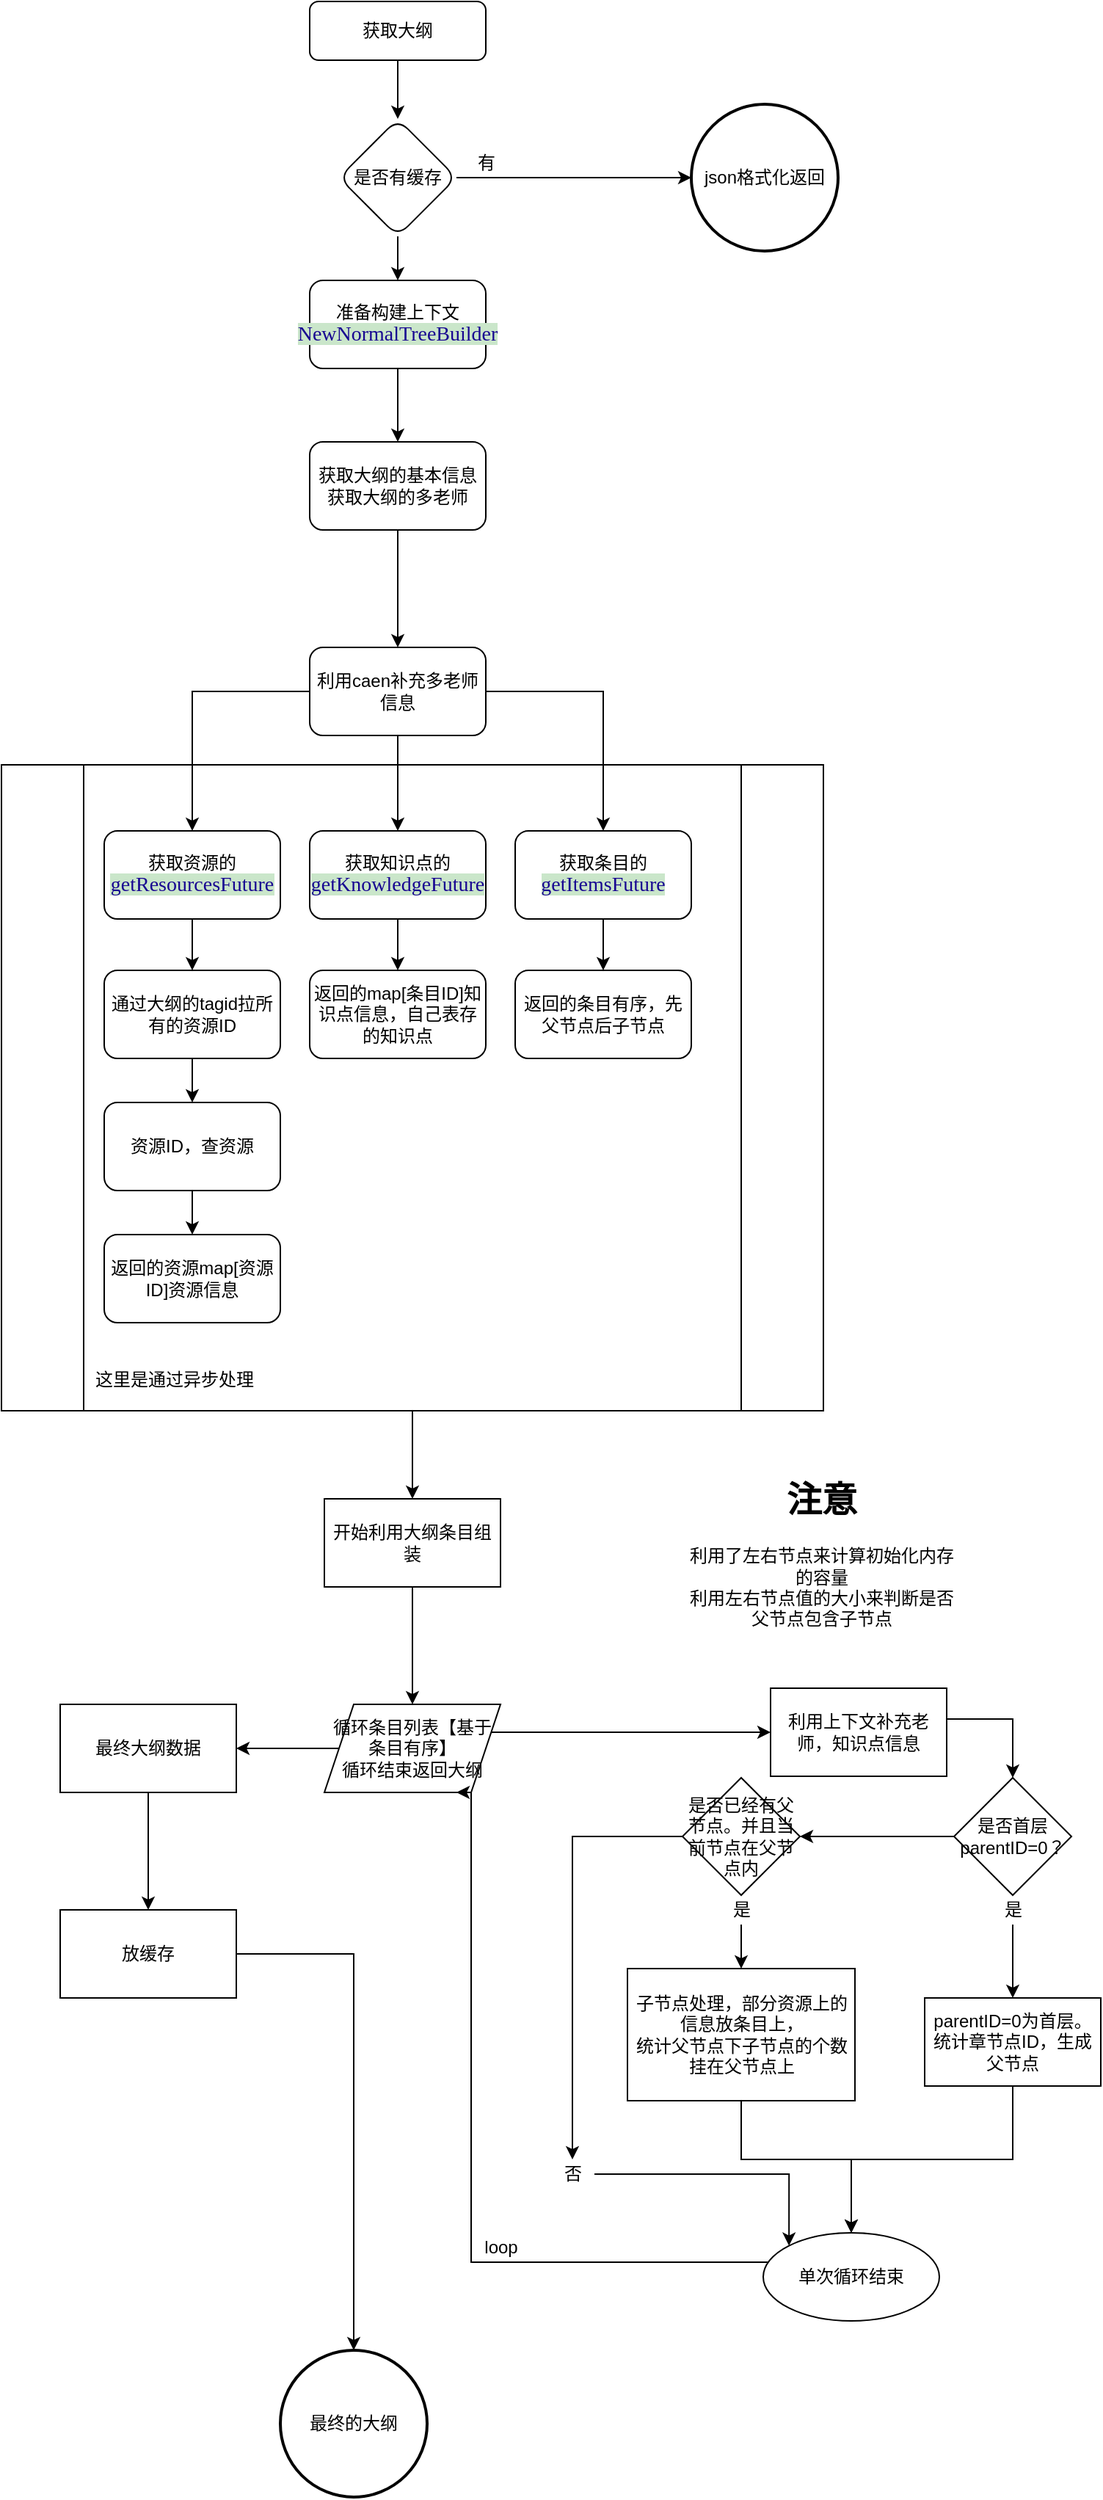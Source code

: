 <mxfile version="15.5.8" type="github">
  <diagram id="C5RBs43oDa-KdzZeNtuy" name="Page-1">
    <mxGraphModel dx="1422" dy="762" grid="1" gridSize="10" guides="1" tooltips="1" connect="1" arrows="1" fold="1" page="1" pageScale="1" pageWidth="827" pageHeight="1169" math="0" shadow="0">
      <root>
        <mxCell id="WIyWlLk6GJQsqaUBKTNV-0" />
        <mxCell id="WIyWlLk6GJQsqaUBKTNV-1" parent="WIyWlLk6GJQsqaUBKTNV-0" />
        <mxCell id="LE7gXat6QMhZv8g8ue5X-36" value="" style="edgeStyle=orthogonalEdgeStyle;rounded=0;orthogonalLoop=1;jettySize=auto;html=1;" edge="1" parent="WIyWlLk6GJQsqaUBKTNV-1" source="LE7gXat6QMhZv8g8ue5X-21" target="LE7gXat6QMhZv8g8ue5X-35">
          <mxGeometry relative="1" as="geometry" />
        </mxCell>
        <mxCell id="LE7gXat6QMhZv8g8ue5X-21" value="&lt;br&gt;&lt;div&gt;&lt;span&gt;&amp;nbsp; 这里是通过异步处理&lt;/span&gt;&lt;/div&gt;" style="shape=process;whiteSpace=wrap;html=1;backgroundOutline=1;align=right;verticalAlign=top;horizontal=1;labelPosition=left;verticalLabelPosition=bottom;spacingTop=-16;spacing=-31;spacingLeft=-6;spacingRight=-141;" vertex="1" parent="WIyWlLk6GJQsqaUBKTNV-1">
          <mxGeometry x="40" y="540" width="560" height="440" as="geometry" />
        </mxCell>
        <mxCell id="LE7gXat6QMhZv8g8ue5X-3" value="" style="edgeStyle=orthogonalEdgeStyle;rounded=0;orthogonalLoop=1;jettySize=auto;html=1;" edge="1" parent="WIyWlLk6GJQsqaUBKTNV-1" source="WIyWlLk6GJQsqaUBKTNV-3" target="LE7gXat6QMhZv8g8ue5X-2">
          <mxGeometry relative="1" as="geometry" />
        </mxCell>
        <mxCell id="WIyWlLk6GJQsqaUBKTNV-3" value="获取大纲" style="rounded=1;whiteSpace=wrap;html=1;fontSize=12;glass=0;strokeWidth=1;shadow=0;" parent="WIyWlLk6GJQsqaUBKTNV-1" vertex="1">
          <mxGeometry x="250" y="20" width="120" height="40" as="geometry" />
        </mxCell>
        <mxCell id="LE7gXat6QMhZv8g8ue5X-5" value="" style="edgeStyle=orthogonalEdgeStyle;rounded=0;orthogonalLoop=1;jettySize=auto;html=1;" edge="1" parent="WIyWlLk6GJQsqaUBKTNV-1" source="LE7gXat6QMhZv8g8ue5X-2" target="LE7gXat6QMhZv8g8ue5X-95">
          <mxGeometry relative="1" as="geometry">
            <mxPoint x="410" y="140" as="targetPoint" />
          </mxGeometry>
        </mxCell>
        <mxCell id="LE7gXat6QMhZv8g8ue5X-8" value="" style="edgeStyle=orthogonalEdgeStyle;rounded=0;orthogonalLoop=1;jettySize=auto;html=1;" edge="1" parent="WIyWlLk6GJQsqaUBKTNV-1" source="LE7gXat6QMhZv8g8ue5X-2" target="LE7gXat6QMhZv8g8ue5X-7">
          <mxGeometry relative="1" as="geometry" />
        </mxCell>
        <mxCell id="LE7gXat6QMhZv8g8ue5X-2" value="是否有缓存" style="rhombus;whiteSpace=wrap;html=1;rounded=1;shadow=0;strokeWidth=1;glass=0;" vertex="1" parent="WIyWlLk6GJQsqaUBKTNV-1">
          <mxGeometry x="270" y="100" width="80" height="80" as="geometry" />
        </mxCell>
        <mxCell id="LE7gXat6QMhZv8g8ue5X-6" value="有" style="text;html=1;align=center;verticalAlign=middle;resizable=0;points=[];autosize=1;strokeColor=none;fillColor=none;" vertex="1" parent="WIyWlLk6GJQsqaUBKTNV-1">
          <mxGeometry x="355" y="120" width="30" height="20" as="geometry" />
        </mxCell>
        <mxCell id="LE7gXat6QMhZv8g8ue5X-12" value="" style="edgeStyle=orthogonalEdgeStyle;rounded=0;orthogonalLoop=1;jettySize=auto;html=1;" edge="1" parent="WIyWlLk6GJQsqaUBKTNV-1" source="LE7gXat6QMhZv8g8ue5X-7" target="LE7gXat6QMhZv8g8ue5X-11">
          <mxGeometry relative="1" as="geometry" />
        </mxCell>
        <mxCell id="LE7gXat6QMhZv8g8ue5X-7" value="准备构建上下文&lt;span style=&quot;color: rgb(23 , 5 , 145) ; background-color: rgb(202 , 230 , 202) ; font-family: &amp;#34;jetbrains mono&amp;#34; ; font-size: 10.5pt&quot;&gt;NewNormalTreeBuilder&lt;/span&gt;" style="whiteSpace=wrap;html=1;rounded=1;shadow=0;strokeWidth=1;glass=0;" vertex="1" parent="WIyWlLk6GJQsqaUBKTNV-1">
          <mxGeometry x="250" y="210" width="120" height="60" as="geometry" />
        </mxCell>
        <mxCell id="LE7gXat6QMhZv8g8ue5X-14" value="" style="edgeStyle=orthogonalEdgeStyle;rounded=0;orthogonalLoop=1;jettySize=auto;html=1;exitX=0;exitY=0.5;exitDx=0;exitDy=0;" edge="1" parent="WIyWlLk6GJQsqaUBKTNV-1" source="LE7gXat6QMhZv8g8ue5X-15" target="LE7gXat6QMhZv8g8ue5X-13">
          <mxGeometry relative="1" as="geometry" />
        </mxCell>
        <mxCell id="LE7gXat6QMhZv8g8ue5X-16" value="" style="edgeStyle=orthogonalEdgeStyle;rounded=0;orthogonalLoop=1;jettySize=auto;html=1;" edge="1" parent="WIyWlLk6GJQsqaUBKTNV-1" source="LE7gXat6QMhZv8g8ue5X-11" target="LE7gXat6QMhZv8g8ue5X-15">
          <mxGeometry relative="1" as="geometry" />
        </mxCell>
        <mxCell id="LE7gXat6QMhZv8g8ue5X-11" value="获取大纲的基本信息&lt;br&gt;获取大纲的多老师" style="whiteSpace=wrap;html=1;rounded=1;shadow=0;strokeWidth=1;glass=0;" vertex="1" parent="WIyWlLk6GJQsqaUBKTNV-1">
          <mxGeometry x="250" y="320" width="120" height="60" as="geometry" />
        </mxCell>
        <mxCell id="LE7gXat6QMhZv8g8ue5X-31" value="" style="edgeStyle=orthogonalEdgeStyle;rounded=0;orthogonalLoop=1;jettySize=auto;html=1;" edge="1" parent="WIyWlLk6GJQsqaUBKTNV-1" source="LE7gXat6QMhZv8g8ue5X-13" target="LE7gXat6QMhZv8g8ue5X-30">
          <mxGeometry relative="1" as="geometry" />
        </mxCell>
        <mxCell id="LE7gXat6QMhZv8g8ue5X-13" value="获取资源的&lt;span style=&quot;color: rgb(23 , 5 , 145) ; background-color: rgb(202 , 230 , 202) ; font-family: &amp;#34;jetbrains mono&amp;#34; ; font-size: 10.5pt&quot;&gt;getResourcesFuture&lt;/span&gt;" style="whiteSpace=wrap;html=1;rounded=1;shadow=0;strokeWidth=1;glass=0;" vertex="1" parent="WIyWlLk6GJQsqaUBKTNV-1">
          <mxGeometry x="110" y="585" width="120" height="60" as="geometry" />
        </mxCell>
        <mxCell id="LE7gXat6QMhZv8g8ue5X-18" value="" style="edgeStyle=orthogonalEdgeStyle;rounded=0;orthogonalLoop=1;jettySize=auto;html=1;" edge="1" parent="WIyWlLk6GJQsqaUBKTNV-1" source="LE7gXat6QMhZv8g8ue5X-15" target="LE7gXat6QMhZv8g8ue5X-17">
          <mxGeometry relative="1" as="geometry" />
        </mxCell>
        <mxCell id="LE7gXat6QMhZv8g8ue5X-20" value="" style="edgeStyle=orthogonalEdgeStyle;rounded=0;orthogonalLoop=1;jettySize=auto;html=1;" edge="1" parent="WIyWlLk6GJQsqaUBKTNV-1" source="LE7gXat6QMhZv8g8ue5X-15" target="LE7gXat6QMhZv8g8ue5X-19">
          <mxGeometry relative="1" as="geometry" />
        </mxCell>
        <mxCell id="LE7gXat6QMhZv8g8ue5X-15" value="利用caen补充多老师信息" style="whiteSpace=wrap;html=1;rounded=1;shadow=0;strokeWidth=1;glass=0;" vertex="1" parent="WIyWlLk6GJQsqaUBKTNV-1">
          <mxGeometry x="250" y="460" width="120" height="60" as="geometry" />
        </mxCell>
        <mxCell id="LE7gXat6QMhZv8g8ue5X-27" value="" style="edgeStyle=orthogonalEdgeStyle;rounded=0;orthogonalLoop=1;jettySize=auto;html=1;" edge="1" parent="WIyWlLk6GJQsqaUBKTNV-1" source="LE7gXat6QMhZv8g8ue5X-17" target="LE7gXat6QMhZv8g8ue5X-26">
          <mxGeometry relative="1" as="geometry" />
        </mxCell>
        <mxCell id="LE7gXat6QMhZv8g8ue5X-17" value="获取知识点的&lt;span style=&quot;color: rgb(23 , 5 , 145) ; background-color: rgb(202 , 230 , 202) ; font-family: &amp;#34;jetbrains mono&amp;#34; ; font-size: 10.5pt&quot;&gt;getKnowledgeFuture&lt;/span&gt;" style="whiteSpace=wrap;html=1;rounded=1;shadow=0;strokeWidth=1;glass=0;" vertex="1" parent="WIyWlLk6GJQsqaUBKTNV-1">
          <mxGeometry x="250" y="585" width="120" height="60" as="geometry" />
        </mxCell>
        <mxCell id="LE7gXat6QMhZv8g8ue5X-25" value="" style="edgeStyle=orthogonalEdgeStyle;rounded=0;orthogonalLoop=1;jettySize=auto;html=1;" edge="1" parent="WIyWlLk6GJQsqaUBKTNV-1" source="LE7gXat6QMhZv8g8ue5X-19" target="LE7gXat6QMhZv8g8ue5X-24">
          <mxGeometry relative="1" as="geometry" />
        </mxCell>
        <mxCell id="LE7gXat6QMhZv8g8ue5X-19" value="获取条目的&lt;span style=&quot;color: rgb(23 , 5 , 145) ; background-color: rgb(202 , 230 , 202) ; font-family: &amp;#34;jetbrains mono&amp;#34; ; font-size: 10.5pt&quot;&gt;getItemsFuture&lt;/span&gt;" style="whiteSpace=wrap;html=1;rounded=1;shadow=0;strokeWidth=1;glass=0;" vertex="1" parent="WIyWlLk6GJQsqaUBKTNV-1">
          <mxGeometry x="390" y="585" width="120" height="60" as="geometry" />
        </mxCell>
        <mxCell id="LE7gXat6QMhZv8g8ue5X-24" value="返回的条目有序，先父节点后子节点" style="whiteSpace=wrap;html=1;rounded=1;shadow=0;strokeWidth=1;glass=0;" vertex="1" parent="WIyWlLk6GJQsqaUBKTNV-1">
          <mxGeometry x="390" y="680" width="120" height="60" as="geometry" />
        </mxCell>
        <mxCell id="LE7gXat6QMhZv8g8ue5X-26" value="返回的map[条目ID]知识点信息，自己表存的知识点" style="whiteSpace=wrap;html=1;rounded=1;shadow=0;strokeWidth=1;glass=0;" vertex="1" parent="WIyWlLk6GJQsqaUBKTNV-1">
          <mxGeometry x="250" y="680" width="120" height="60" as="geometry" />
        </mxCell>
        <mxCell id="LE7gXat6QMhZv8g8ue5X-28" value="返回的资源map[资源ID]资源信息" style="whiteSpace=wrap;html=1;rounded=1;shadow=0;strokeWidth=1;glass=0;" vertex="1" parent="WIyWlLk6GJQsqaUBKTNV-1">
          <mxGeometry x="110" y="860" width="120" height="60" as="geometry" />
        </mxCell>
        <mxCell id="LE7gXat6QMhZv8g8ue5X-33" value="" style="edgeStyle=orthogonalEdgeStyle;rounded=0;orthogonalLoop=1;jettySize=auto;html=1;" edge="1" parent="WIyWlLk6GJQsqaUBKTNV-1" source="LE7gXat6QMhZv8g8ue5X-30" target="LE7gXat6QMhZv8g8ue5X-32">
          <mxGeometry relative="1" as="geometry" />
        </mxCell>
        <mxCell id="LE7gXat6QMhZv8g8ue5X-30" value="通过大纲的tagid拉所有的资源ID" style="whiteSpace=wrap;html=1;rounded=1;shadow=0;strokeWidth=1;glass=0;" vertex="1" parent="WIyWlLk6GJQsqaUBKTNV-1">
          <mxGeometry x="110" y="680" width="120" height="60" as="geometry" />
        </mxCell>
        <mxCell id="LE7gXat6QMhZv8g8ue5X-34" value="" style="edgeStyle=orthogonalEdgeStyle;rounded=0;orthogonalLoop=1;jettySize=auto;html=1;" edge="1" parent="WIyWlLk6GJQsqaUBKTNV-1" source="LE7gXat6QMhZv8g8ue5X-32" target="LE7gXat6QMhZv8g8ue5X-28">
          <mxGeometry relative="1" as="geometry" />
        </mxCell>
        <mxCell id="LE7gXat6QMhZv8g8ue5X-32" value="资源ID，查资源" style="whiteSpace=wrap;html=1;rounded=1;shadow=0;strokeWidth=1;glass=0;" vertex="1" parent="WIyWlLk6GJQsqaUBKTNV-1">
          <mxGeometry x="110" y="770" width="120" height="60" as="geometry" />
        </mxCell>
        <mxCell id="LE7gXat6QMhZv8g8ue5X-38" value="" style="edgeStyle=orthogonalEdgeStyle;rounded=0;orthogonalLoop=1;jettySize=auto;html=1;" edge="1" parent="WIyWlLk6GJQsqaUBKTNV-1" source="LE7gXat6QMhZv8g8ue5X-35" target="LE7gXat6QMhZv8g8ue5X-37">
          <mxGeometry relative="1" as="geometry" />
        </mxCell>
        <mxCell id="LE7gXat6QMhZv8g8ue5X-35" value="开始利用大纲条目组装" style="whiteSpace=wrap;html=1;align=center;verticalAlign=middle;spacing=2;spacingTop=0;spacingLeft=0;spacingRight=0;" vertex="1" parent="WIyWlLk6GJQsqaUBKTNV-1">
          <mxGeometry x="260" y="1040" width="120" height="60" as="geometry" />
        </mxCell>
        <mxCell id="LE7gXat6QMhZv8g8ue5X-43" value="" style="edgeStyle=orthogonalEdgeStyle;rounded=0;orthogonalLoop=1;jettySize=auto;html=1;" edge="1" parent="WIyWlLk6GJQsqaUBKTNV-1" source="LE7gXat6QMhZv8g8ue5X-37" target="LE7gXat6QMhZv8g8ue5X-41">
          <mxGeometry relative="1" as="geometry">
            <Array as="points">
              <mxPoint x="410" y="1199" />
              <mxPoint x="410" y="1199" />
            </Array>
          </mxGeometry>
        </mxCell>
        <mxCell id="LE7gXat6QMhZv8g8ue5X-86" value="" style="edgeStyle=orthogonalEdgeStyle;rounded=0;orthogonalLoop=1;jettySize=auto;html=1;" edge="1" parent="WIyWlLk6GJQsqaUBKTNV-1" source="LE7gXat6QMhZv8g8ue5X-37" target="LE7gXat6QMhZv8g8ue5X-85">
          <mxGeometry relative="1" as="geometry" />
        </mxCell>
        <mxCell id="LE7gXat6QMhZv8g8ue5X-37" value="循环条目列表【基于条目有序】&lt;br&gt;循环结束返回大纲" style="shape=parallelogram;perimeter=parallelogramPerimeter;whiteSpace=wrap;html=1;fixedSize=1;spacing=2;spacingTop=0;spacingLeft=0;spacingRight=0;" vertex="1" parent="WIyWlLk6GJQsqaUBKTNV-1">
          <mxGeometry x="260" y="1180" width="120" height="60" as="geometry" />
        </mxCell>
        <mxCell id="LE7gXat6QMhZv8g8ue5X-72" value="" style="edgeStyle=orthogonalEdgeStyle;rounded=0;orthogonalLoop=1;jettySize=auto;html=1;" edge="1" parent="WIyWlLk6GJQsqaUBKTNV-1" source="LE7gXat6QMhZv8g8ue5X-39" target="LE7gXat6QMhZv8g8ue5X-71">
          <mxGeometry relative="1" as="geometry" />
        </mxCell>
        <mxCell id="LE7gXat6QMhZv8g8ue5X-39" value="parentID=0为首层。统计章节点ID，生成父节点" style="whiteSpace=wrap;html=1;spacing=2;spacingTop=0;spacingLeft=0;spacingRight=0;" vertex="1" parent="WIyWlLk6GJQsqaUBKTNV-1">
          <mxGeometry x="669" y="1380" width="120" height="60" as="geometry" />
        </mxCell>
        <mxCell id="LE7gXat6QMhZv8g8ue5X-50" value="" style="edgeStyle=orthogonalEdgeStyle;rounded=0;orthogonalLoop=1;jettySize=auto;html=1;" edge="1" parent="WIyWlLk6GJQsqaUBKTNV-1" source="LE7gXat6QMhZv8g8ue5X-41" target="LE7gXat6QMhZv8g8ue5X-49">
          <mxGeometry relative="1" as="geometry">
            <Array as="points">
              <mxPoint x="729" y="1190" />
            </Array>
          </mxGeometry>
        </mxCell>
        <mxCell id="LE7gXat6QMhZv8g8ue5X-41" value="利用上下文补充老师，知识点信息" style="whiteSpace=wrap;html=1;spacing=2;spacingTop=0;spacingLeft=0;spacingRight=0;" vertex="1" parent="WIyWlLk6GJQsqaUBKTNV-1">
          <mxGeometry x="564" y="1169" width="120" height="60" as="geometry" />
        </mxCell>
        <mxCell id="LE7gXat6QMhZv8g8ue5X-51" value="" style="edgeStyle=orthogonalEdgeStyle;rounded=0;orthogonalLoop=1;jettySize=auto;html=1;startArrow=none;" edge="1" parent="WIyWlLk6GJQsqaUBKTNV-1" source="LE7gXat6QMhZv8g8ue5X-62" target="LE7gXat6QMhZv8g8ue5X-39">
          <mxGeometry relative="1" as="geometry" />
        </mxCell>
        <mxCell id="LE7gXat6QMhZv8g8ue5X-55" value="" style="edgeStyle=orthogonalEdgeStyle;rounded=0;orthogonalLoop=1;jettySize=auto;html=1;" edge="1" parent="WIyWlLk6GJQsqaUBKTNV-1" source="LE7gXat6QMhZv8g8ue5X-49" target="LE7gXat6QMhZv8g8ue5X-54">
          <mxGeometry relative="1" as="geometry" />
        </mxCell>
        <mxCell id="LE7gXat6QMhZv8g8ue5X-49" value="是否首层parentID=0？" style="rhombus;whiteSpace=wrap;html=1;spacing=2;spacingTop=0;spacingLeft=0;spacingRight=0;" vertex="1" parent="WIyWlLk6GJQsqaUBKTNV-1">
          <mxGeometry x="689" y="1230" width="80" height="80" as="geometry" />
        </mxCell>
        <mxCell id="LE7gXat6QMhZv8g8ue5X-57" value="" style="edgeStyle=orthogonalEdgeStyle;rounded=0;orthogonalLoop=1;jettySize=auto;html=1;startArrow=none;" edge="1" parent="WIyWlLk6GJQsqaUBKTNV-1" source="LE7gXat6QMhZv8g8ue5X-58" target="LE7gXat6QMhZv8g8ue5X-56">
          <mxGeometry relative="1" as="geometry" />
        </mxCell>
        <mxCell id="LE7gXat6QMhZv8g8ue5X-75" style="edgeStyle=orthogonalEdgeStyle;rounded=0;orthogonalLoop=1;jettySize=auto;html=1;" edge="1" parent="WIyWlLk6GJQsqaUBKTNV-1" source="LE7gXat6QMhZv8g8ue5X-54" target="LE7gXat6QMhZv8g8ue5X-60">
          <mxGeometry relative="1" as="geometry" />
        </mxCell>
        <mxCell id="LE7gXat6QMhZv8g8ue5X-54" value="是否已经有父节点。并且当前节点在父节点内" style="rhombus;whiteSpace=wrap;html=1;spacing=2;spacingTop=0;spacingLeft=0;spacingRight=0;" vertex="1" parent="WIyWlLk6GJQsqaUBKTNV-1">
          <mxGeometry x="504" y="1230" width="80" height="80" as="geometry" />
        </mxCell>
        <mxCell id="LE7gXat6QMhZv8g8ue5X-73" style="edgeStyle=orthogonalEdgeStyle;rounded=0;orthogonalLoop=1;jettySize=auto;html=1;" edge="1" parent="WIyWlLk6GJQsqaUBKTNV-1" source="LE7gXat6QMhZv8g8ue5X-56" target="LE7gXat6QMhZv8g8ue5X-71">
          <mxGeometry relative="1" as="geometry">
            <Array as="points">
              <mxPoint x="544" y="1490" />
              <mxPoint x="619" y="1490" />
            </Array>
          </mxGeometry>
        </mxCell>
        <mxCell id="LE7gXat6QMhZv8g8ue5X-56" value="子节点处理，部分资源上的信息放条目上，&lt;br&gt;统计父节点下子节点的个数&lt;br&gt;挂在父节点上" style="whiteSpace=wrap;html=1;spacing=2;spacingTop=0;spacingLeft=0;spacingRight=0;" vertex="1" parent="WIyWlLk6GJQsqaUBKTNV-1">
          <mxGeometry x="466.5" y="1360" width="155" height="90" as="geometry" />
        </mxCell>
        <mxCell id="LE7gXat6QMhZv8g8ue5X-58" value="是" style="text;html=1;align=center;verticalAlign=middle;resizable=0;points=[];autosize=1;strokeColor=none;fillColor=none;" vertex="1" parent="WIyWlLk6GJQsqaUBKTNV-1">
          <mxGeometry x="529" y="1310" width="30" height="20" as="geometry" />
        </mxCell>
        <mxCell id="LE7gXat6QMhZv8g8ue5X-66" value="" style="edgeStyle=orthogonalEdgeStyle;rounded=0;orthogonalLoop=1;jettySize=auto;html=1;endArrow=none;" edge="1" parent="WIyWlLk6GJQsqaUBKTNV-1" source="LE7gXat6QMhZv8g8ue5X-54" target="LE7gXat6QMhZv8g8ue5X-58">
          <mxGeometry relative="1" as="geometry">
            <mxPoint x="544" y="1290" as="sourcePoint" />
            <mxPoint x="544" y="1350" as="targetPoint" />
            <Array as="points">
              <mxPoint x="544" y="1330" />
              <mxPoint x="544" y="1330" />
            </Array>
          </mxGeometry>
        </mxCell>
        <mxCell id="LE7gXat6QMhZv8g8ue5X-62" value="是" style="text;html=1;align=center;verticalAlign=middle;resizable=0;points=[];autosize=1;strokeColor=none;fillColor=none;" vertex="1" parent="WIyWlLk6GJQsqaUBKTNV-1">
          <mxGeometry x="714" y="1310" width="30" height="20" as="geometry" />
        </mxCell>
        <mxCell id="LE7gXat6QMhZv8g8ue5X-82" style="edgeStyle=orthogonalEdgeStyle;rounded=0;orthogonalLoop=1;jettySize=auto;html=1;entryX=0.75;entryY=1;entryDx=0;entryDy=0;" edge="1" parent="WIyWlLk6GJQsqaUBKTNV-1" source="LE7gXat6QMhZv8g8ue5X-71" target="LE7gXat6QMhZv8g8ue5X-37">
          <mxGeometry relative="1" as="geometry">
            <Array as="points">
              <mxPoint x="360" y="1560" />
              <mxPoint x="360" y="1240" />
            </Array>
          </mxGeometry>
        </mxCell>
        <mxCell id="LE7gXat6QMhZv8g8ue5X-71" value="单次循环结束" style="ellipse;whiteSpace=wrap;html=1;spacing=2;spacingTop=0;spacingLeft=0;spacingRight=0;" vertex="1" parent="WIyWlLk6GJQsqaUBKTNV-1">
          <mxGeometry x="559" y="1540" width="120" height="60" as="geometry" />
        </mxCell>
        <mxCell id="LE7gXat6QMhZv8g8ue5X-76" style="edgeStyle=orthogonalEdgeStyle;rounded=0;orthogonalLoop=1;jettySize=auto;html=1;entryX=0;entryY=0;entryDx=0;entryDy=0;" edge="1" parent="WIyWlLk6GJQsqaUBKTNV-1" source="LE7gXat6QMhZv8g8ue5X-60" target="LE7gXat6QMhZv8g8ue5X-71">
          <mxGeometry relative="1" as="geometry">
            <Array as="points">
              <mxPoint x="577" y="1500" />
            </Array>
          </mxGeometry>
        </mxCell>
        <mxCell id="LE7gXat6QMhZv8g8ue5X-60" value="否" style="text;html=1;align=center;verticalAlign=middle;resizable=0;points=[];autosize=1;strokeColor=none;fillColor=none;" vertex="1" parent="WIyWlLk6GJQsqaUBKTNV-1">
          <mxGeometry x="414" y="1490" width="30" height="20" as="geometry" />
        </mxCell>
        <mxCell id="LE7gXat6QMhZv8g8ue5X-83" value="loop" style="text;html=1;align=center;verticalAlign=middle;resizable=0;points=[];autosize=1;strokeColor=none;fillColor=none;" vertex="1" parent="WIyWlLk6GJQsqaUBKTNV-1">
          <mxGeometry x="360" y="1540" width="40" height="20" as="geometry" />
        </mxCell>
        <mxCell id="LE7gXat6QMhZv8g8ue5X-89" value="" style="edgeStyle=orthogonalEdgeStyle;rounded=0;orthogonalLoop=1;jettySize=auto;html=1;" edge="1" parent="WIyWlLk6GJQsqaUBKTNV-1" source="LE7gXat6QMhZv8g8ue5X-85" target="LE7gXat6QMhZv8g8ue5X-88">
          <mxGeometry relative="1" as="geometry" />
        </mxCell>
        <mxCell id="LE7gXat6QMhZv8g8ue5X-85" value="&lt;span&gt;最终大纲数据&lt;/span&gt;" style="whiteSpace=wrap;html=1;spacing=2;spacingTop=0;spacingLeft=0;spacingRight=0;" vertex="1" parent="WIyWlLk6GJQsqaUBKTNV-1">
          <mxGeometry x="80" y="1180" width="120" height="60" as="geometry" />
        </mxCell>
        <mxCell id="LE7gXat6QMhZv8g8ue5X-93" value="" style="edgeStyle=orthogonalEdgeStyle;rounded=0;orthogonalLoop=1;jettySize=auto;html=1;entryX=0.5;entryY=0;entryDx=0;entryDy=0;entryPerimeter=0;" edge="1" parent="WIyWlLk6GJQsqaUBKTNV-1" source="LE7gXat6QMhZv8g8ue5X-88" target="LE7gXat6QMhZv8g8ue5X-94">
          <mxGeometry relative="1" as="geometry">
            <mxPoint x="140" y="1460" as="targetPoint" />
          </mxGeometry>
        </mxCell>
        <mxCell id="LE7gXat6QMhZv8g8ue5X-88" value="放缓存" style="whiteSpace=wrap;html=1;spacing=2;spacingTop=0;spacingLeft=0;spacingRight=0;" vertex="1" parent="WIyWlLk6GJQsqaUBKTNV-1">
          <mxGeometry x="80" y="1320" width="120" height="60" as="geometry" />
        </mxCell>
        <mxCell id="LE7gXat6QMhZv8g8ue5X-94" value="&lt;span&gt;最终的大纲&lt;/span&gt;" style="strokeWidth=2;html=1;shape=mxgraph.flowchart.start_2;whiteSpace=wrap;align=center;verticalAlign=middle;" vertex="1" parent="WIyWlLk6GJQsqaUBKTNV-1">
          <mxGeometry x="230" y="1620" width="100" height="100" as="geometry" />
        </mxCell>
        <mxCell id="LE7gXat6QMhZv8g8ue5X-95" value="&lt;span&gt;json格式化返回&lt;/span&gt;" style="strokeWidth=2;html=1;shape=mxgraph.flowchart.start_2;whiteSpace=wrap;align=center;verticalAlign=middle;" vertex="1" parent="WIyWlLk6GJQsqaUBKTNV-1">
          <mxGeometry x="510" y="90" width="100" height="100" as="geometry" />
        </mxCell>
        <mxCell id="LE7gXat6QMhZv8g8ue5X-96" value="&lt;h1&gt;注意&lt;/h1&gt;&lt;div&gt;利用了左右节点来计算初始化内存的容量&lt;/div&gt;&lt;div&gt;利用左右节点值的大小来判断是否父节点包含子节点&lt;/div&gt;" style="text;html=1;strokeColor=none;fillColor=none;spacing=5;spacingTop=-20;whiteSpace=wrap;overflow=hidden;rounded=0;align=center;verticalAlign=middle;" vertex="1" parent="WIyWlLk6GJQsqaUBKTNV-1">
          <mxGeometry x="504" y="1020" width="190" height="120" as="geometry" />
        </mxCell>
      </root>
    </mxGraphModel>
  </diagram>
</mxfile>
